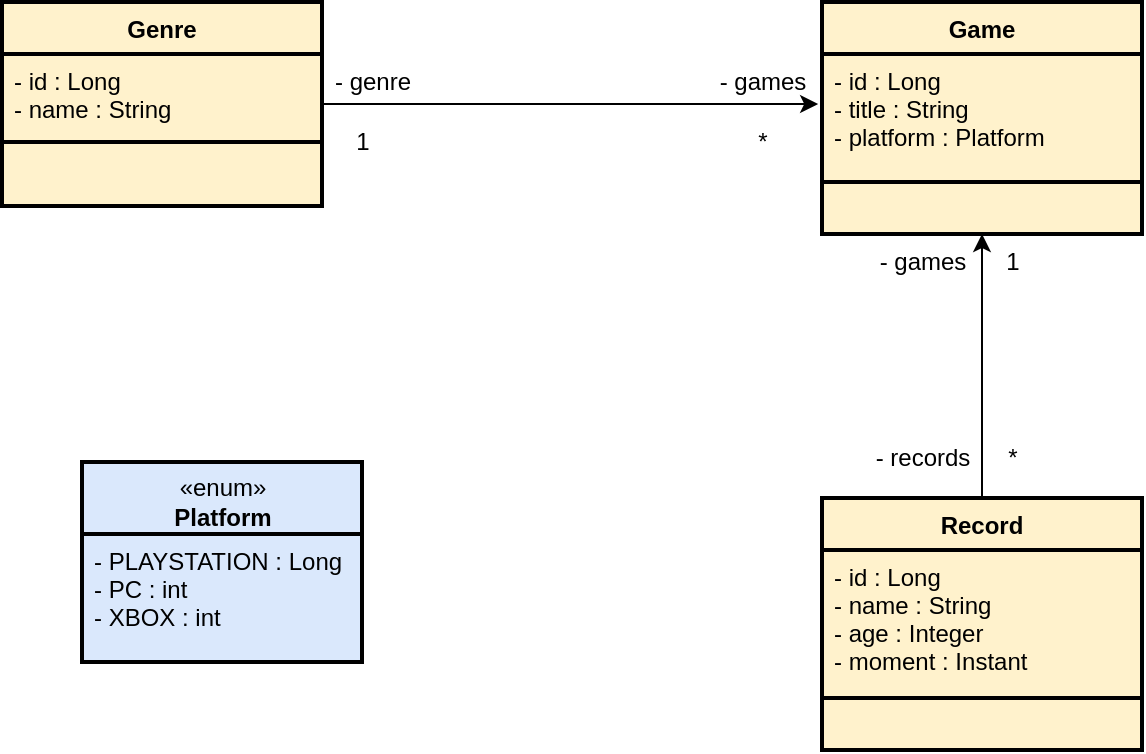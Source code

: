 <mxfile version="13.6.2" type="device"><diagram id="Ql9iN3DJb-lVEYn7mDDL" name="Page-1"><mxGraphModel dx="868" dy="520" grid="1" gridSize="10" guides="1" tooltips="1" connect="1" arrows="1" fold="1" page="1" pageScale="1" pageWidth="1169" pageHeight="827" math="0" shadow="0"><root><mxCell id="0"/><mxCell id="1" parent="0"/><mxCell id="n1pUSdXaCX_Gs8vZrnNZ-34" value="«enum»&lt;br&gt;&lt;b&gt;Platform&lt;/b&gt;" style="html=1;labelBackgroundColor=none;fillColor=#dae8fc;strokeWidth=2;" vertex="1" parent="1"><mxGeometry x="110" y="270" width="140" height="40" as="geometry"/></mxCell><mxCell id="n1pUSdXaCX_Gs8vZrnNZ-35" value="- PLAYSTATION : Long&#10;- PC : int&#10;- XBOX : int" style="text;fillColor=#dae8fc;align=left;verticalAlign=top;spacingLeft=4;spacingRight=4;overflow=hidden;rotatable=0;points=[[0,0.5],[1,0.5]];portConstraint=eastwest;labelBackgroundColor=none;strokeColor=#000000;strokeWidth=2;" vertex="1" parent="1"><mxGeometry x="110" y="306" width="140" height="64" as="geometry"/></mxCell><mxCell id="n1pUSdXaCX_Gs8vZrnNZ-59" style="edgeStyle=orthogonalEdgeStyle;rounded=0;orthogonalLoop=1;jettySize=auto;html=1;exitX=1;exitY=0.5;exitDx=0;exitDy=0;entryX=-0.012;entryY=0.391;entryDx=0;entryDy=0;entryPerimeter=0;" edge="1" parent="1" source="n1pUSdXaCX_Gs8vZrnNZ-36" target="n1pUSdXaCX_Gs8vZrnNZ-2"><mxGeometry relative="1" as="geometry"><Array as="points"><mxPoint x="290" y="91"/><mxPoint x="290" y="91"/></Array></mxGeometry></mxCell><mxCell id="n1pUSdXaCX_Gs8vZrnNZ-36" value="Genre" style="swimlane;fontStyle=1;align=center;verticalAlign=top;childLayout=stackLayout;horizontal=1;startSize=26;horizontalStack=0;resizeParent=1;resizeParentMax=0;resizeLast=0;collapsible=1;marginBottom=0;labelBackgroundColor=none;strokeWidth=2;fillColor=#fff2cc;" vertex="1" parent="1"><mxGeometry x="70" y="40" width="160" height="102" as="geometry"/></mxCell><mxCell id="n1pUSdXaCX_Gs8vZrnNZ-37" value="- id : Long&#10;- name : String" style="text;fillColor=#fff2cc;align=left;verticalAlign=top;spacingLeft=4;spacingRight=4;overflow=hidden;rotatable=0;points=[[0,0.5],[1,0.5]];portConstraint=eastwest;strokeColor=#000000;strokeWidth=2;" vertex="1" parent="n1pUSdXaCX_Gs8vZrnNZ-36"><mxGeometry y="26" width="160" height="44" as="geometry"/></mxCell><mxCell id="n1pUSdXaCX_Gs8vZrnNZ-39" value="" style="text;fillColor=#fff2cc;align=left;verticalAlign=top;spacingLeft=4;spacingRight=4;overflow=hidden;rotatable=0;points=[[0,0.5],[1,0.5]];portConstraint=eastwest;strokeColor=#000000;strokeWidth=2;" vertex="1" parent="n1pUSdXaCX_Gs8vZrnNZ-36"><mxGeometry y="70" width="160" height="32" as="geometry"/></mxCell><mxCell id="n1pUSdXaCX_Gs8vZrnNZ-1" value="Game" style="swimlane;fontStyle=1;align=center;verticalAlign=top;childLayout=stackLayout;horizontal=1;startSize=26;horizontalStack=0;resizeParent=1;resizeParentMax=0;resizeLast=0;collapsible=1;marginBottom=0;fillColor=#fff2cc;strokeWidth=2;" vertex="1" parent="1"><mxGeometry x="480" y="40" width="160" height="116" as="geometry"><mxRectangle x="60" y="30" width="100" height="26" as="alternateBounds"/></mxGeometry></mxCell><mxCell id="n1pUSdXaCX_Gs8vZrnNZ-2" value="- id : Long&#10;- title : String&#10;- platform : Platform" style="text;fillColor=#fff2cc;align=left;verticalAlign=top;spacingLeft=4;spacingRight=4;overflow=hidden;rotatable=0;points=[[0,0.5],[1,0.5]];portConstraint=eastwest;labelBackgroundColor=none;strokeColor=#000000;strokeWidth=2;" vertex="1" parent="n1pUSdXaCX_Gs8vZrnNZ-1"><mxGeometry y="26" width="160" height="64" as="geometry"/></mxCell><mxCell id="n1pUSdXaCX_Gs8vZrnNZ-4" value="" style="text;fillColor=#fff2cc;align=left;verticalAlign=top;spacingLeft=4;spacingRight=4;overflow=hidden;rotatable=0;points=[[0,0.5],[1,0.5]];portConstraint=eastwest;strokeColor=#000000;strokeWidth=2;" vertex="1" parent="n1pUSdXaCX_Gs8vZrnNZ-1"><mxGeometry y="90" width="160" height="26" as="geometry"/></mxCell><mxCell id="n1pUSdXaCX_Gs8vZrnNZ-61" value="- genre" style="text;html=1;align=center;verticalAlign=middle;resizable=0;points=[];autosize=1;" vertex="1" parent="1"><mxGeometry x="230" y="70" width="50" height="20" as="geometry"/></mxCell><mxCell id="n1pUSdXaCX_Gs8vZrnNZ-62" value="1" style="text;html=1;align=center;verticalAlign=middle;resizable=0;points=[];autosize=1;" vertex="1" parent="1"><mxGeometry x="240" y="100" width="20" height="20" as="geometry"/></mxCell><mxCell id="n1pUSdXaCX_Gs8vZrnNZ-63" value="- games" style="text;html=1;align=center;verticalAlign=middle;resizable=0;points=[];autosize=1;" vertex="1" parent="1"><mxGeometry x="420" y="70" width="60" height="20" as="geometry"/></mxCell><mxCell id="n1pUSdXaCX_Gs8vZrnNZ-64" value="*" style="text;html=1;align=center;verticalAlign=middle;resizable=0;points=[];autosize=1;" vertex="1" parent="1"><mxGeometry x="440" y="100" width="20" height="20" as="geometry"/></mxCell><mxCell id="n1pUSdXaCX_Gs8vZrnNZ-69" style="edgeStyle=orthogonalEdgeStyle;rounded=0;orthogonalLoop=1;jettySize=auto;html=1;exitX=0.5;exitY=0;exitDx=0;exitDy=0;entryX=0.5;entryY=1;entryDx=0;entryDy=0;" edge="1" parent="1" source="n1pUSdXaCX_Gs8vZrnNZ-65" target="n1pUSdXaCX_Gs8vZrnNZ-1"><mxGeometry relative="1" as="geometry"/></mxCell><mxCell id="n1pUSdXaCX_Gs8vZrnNZ-65" value="Record" style="swimlane;fontStyle=1;align=center;verticalAlign=top;childLayout=stackLayout;horizontal=1;startSize=26;horizontalStack=0;resizeParent=1;resizeParentMax=0;resizeLast=0;collapsible=1;marginBottom=0;labelBackgroundColor=none;strokeWidth=2;fillColor=#fff2cc;" vertex="1" parent="1"><mxGeometry x="480" y="288" width="160" height="126" as="geometry"/></mxCell><mxCell id="n1pUSdXaCX_Gs8vZrnNZ-66" value="- id : Long&#10;- name : String&#10;- age : Integer&#10;- moment : Instant" style="text;fillColor=#fff2cc;align=left;verticalAlign=top;spacingLeft=4;spacingRight=4;overflow=hidden;rotatable=0;points=[[0,0.5],[1,0.5]];portConstraint=eastwest;strokeColor=#000000;strokeWidth=2;" vertex="1" parent="n1pUSdXaCX_Gs8vZrnNZ-65"><mxGeometry y="26" width="160" height="74" as="geometry"/></mxCell><mxCell id="n1pUSdXaCX_Gs8vZrnNZ-68" value="" style="text;fillColor=#fff2cc;align=left;verticalAlign=top;spacingLeft=4;spacingRight=4;overflow=hidden;rotatable=0;points=[[0,0.5],[1,0.5]];portConstraint=eastwest;strokeColor=#000000;strokeWidth=2;" vertex="1" parent="n1pUSdXaCX_Gs8vZrnNZ-65"><mxGeometry y="100" width="160" height="26" as="geometry"/></mxCell><mxCell id="n1pUSdXaCX_Gs8vZrnNZ-70" value="1" style="text;html=1;align=center;verticalAlign=middle;resizable=0;points=[];autosize=1;" vertex="1" parent="1"><mxGeometry x="565" y="160" width="20" height="20" as="geometry"/></mxCell><mxCell id="n1pUSdXaCX_Gs8vZrnNZ-71" value="- games" style="text;html=1;align=center;verticalAlign=middle;resizable=0;points=[];autosize=1;" vertex="1" parent="1"><mxGeometry x="500" y="160" width="60" height="20" as="geometry"/></mxCell><mxCell id="n1pUSdXaCX_Gs8vZrnNZ-72" value="- records" style="text;html=1;align=center;verticalAlign=middle;resizable=0;points=[];autosize=1;" vertex="1" parent="1"><mxGeometry x="500" y="258" width="60" height="20" as="geometry"/></mxCell><mxCell id="n1pUSdXaCX_Gs8vZrnNZ-73" value="*" style="text;html=1;align=center;verticalAlign=middle;resizable=0;points=[];autosize=1;" vertex="1" parent="1"><mxGeometry x="565" y="258" width="20" height="20" as="geometry"/></mxCell></root></mxGraphModel></diagram></mxfile>